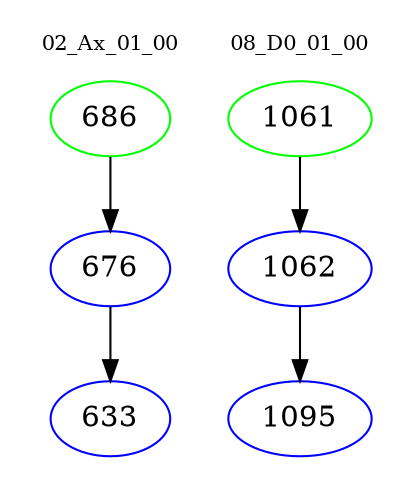 digraph{
subgraph cluster_0 {
color = white
label = "02_Ax_01_00";
fontsize=10;
T0_686 [label="686", color="green"]
T0_686 -> T0_676 [color="black"]
T0_676 [label="676", color="blue"]
T0_676 -> T0_633 [color="black"]
T0_633 [label="633", color="blue"]
}
subgraph cluster_1 {
color = white
label = "08_D0_01_00";
fontsize=10;
T1_1061 [label="1061", color="green"]
T1_1061 -> T1_1062 [color="black"]
T1_1062 [label="1062", color="blue"]
T1_1062 -> T1_1095 [color="black"]
T1_1095 [label="1095", color="blue"]
}
}
